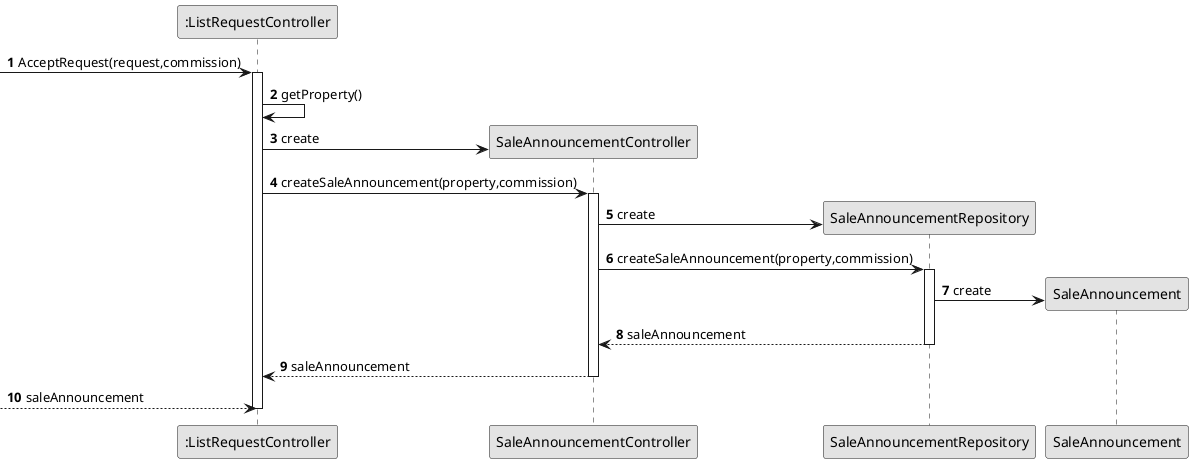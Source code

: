 @startuml
skinparam monochrome true
skinparam packageStyle rectangle
skinparam shadowing false

autonumber

'hide footbox
participant ":ListRequestController" as CTRL
participant "SaleAnnouncementController" as SaleAnnounCTRL
participant "SaleAnnouncementRepository" as SaleRep
participant "SaleAnnouncement" as Sale



-> CTRL :AcceptRequest(request,commission)
                    activate CTRL
                    CTRL -> CTRL : getProperty()
                    CTRL -> SaleAnnounCTRL** : create
                    CTRL -> SaleAnnounCTRL : createSaleAnnouncement(property,commission)
                    activate SaleAnnounCTRL
                    SaleAnnounCTRL -> SaleRep** : create
                    SaleAnnounCTRL -> SaleRep : createSaleAnnouncement(property,commission)
                    activate SaleRep
                    SaleRep  -> Sale** :create
                    SaleRep --> SaleAnnounCTRL : saleAnnouncement
                    deactivate
                    SaleAnnounCTRL --> CTRL : saleAnnouncement
                    deactivate
-->CTRL : saleAnnouncement
                    deactivate

@enduml